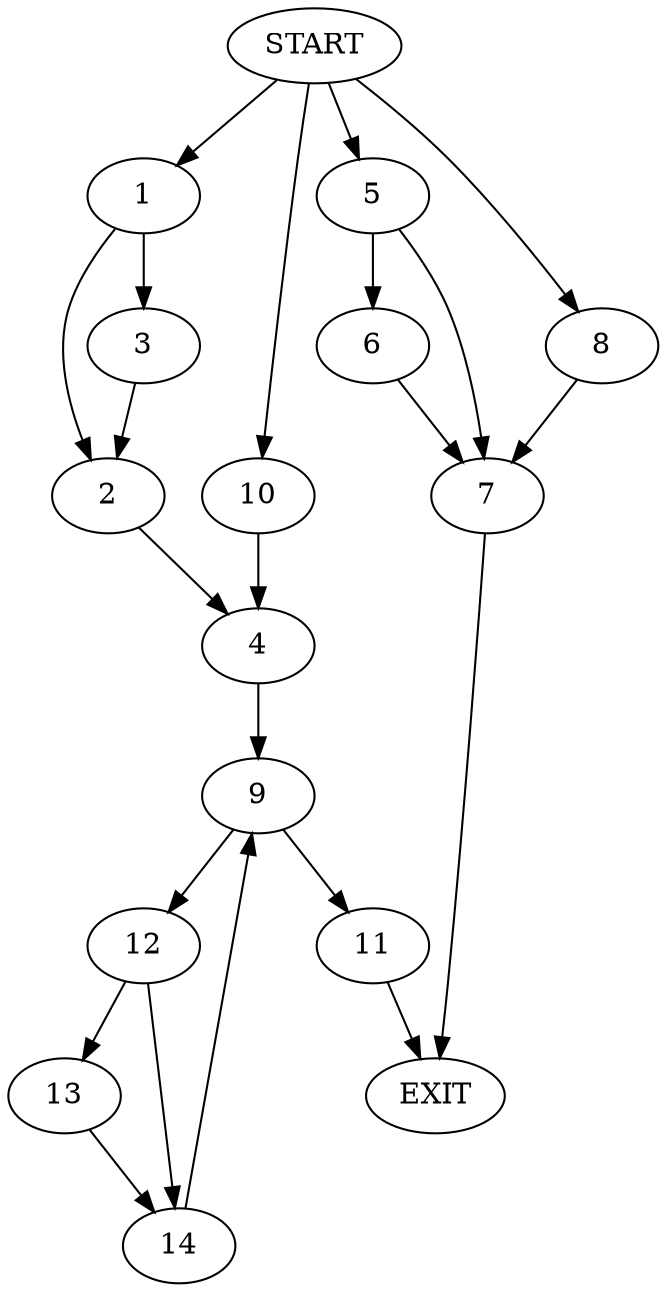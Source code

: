 digraph {
0 [label="START"];
1;
2;
3;
4;
5;
6;
7;
8;
9;
10;
11;
12;
13;
14;
15 [label="EXIT"];
0 -> 1;
1 -> 2;
1 -> 3;
2 -> 4;
3 -> 2;
0 -> 5;
5 -> 6;
5 -> 7;
6 -> 7;
7 -> 15;
0 -> 8;
8 -> 7;
4 -> 9;
0 -> 10;
10 -> 4;
9 -> 11;
9 -> 12;
11 -> 15;
12 -> 13;
12 -> 14;
13 -> 14;
14 -> 9;
}